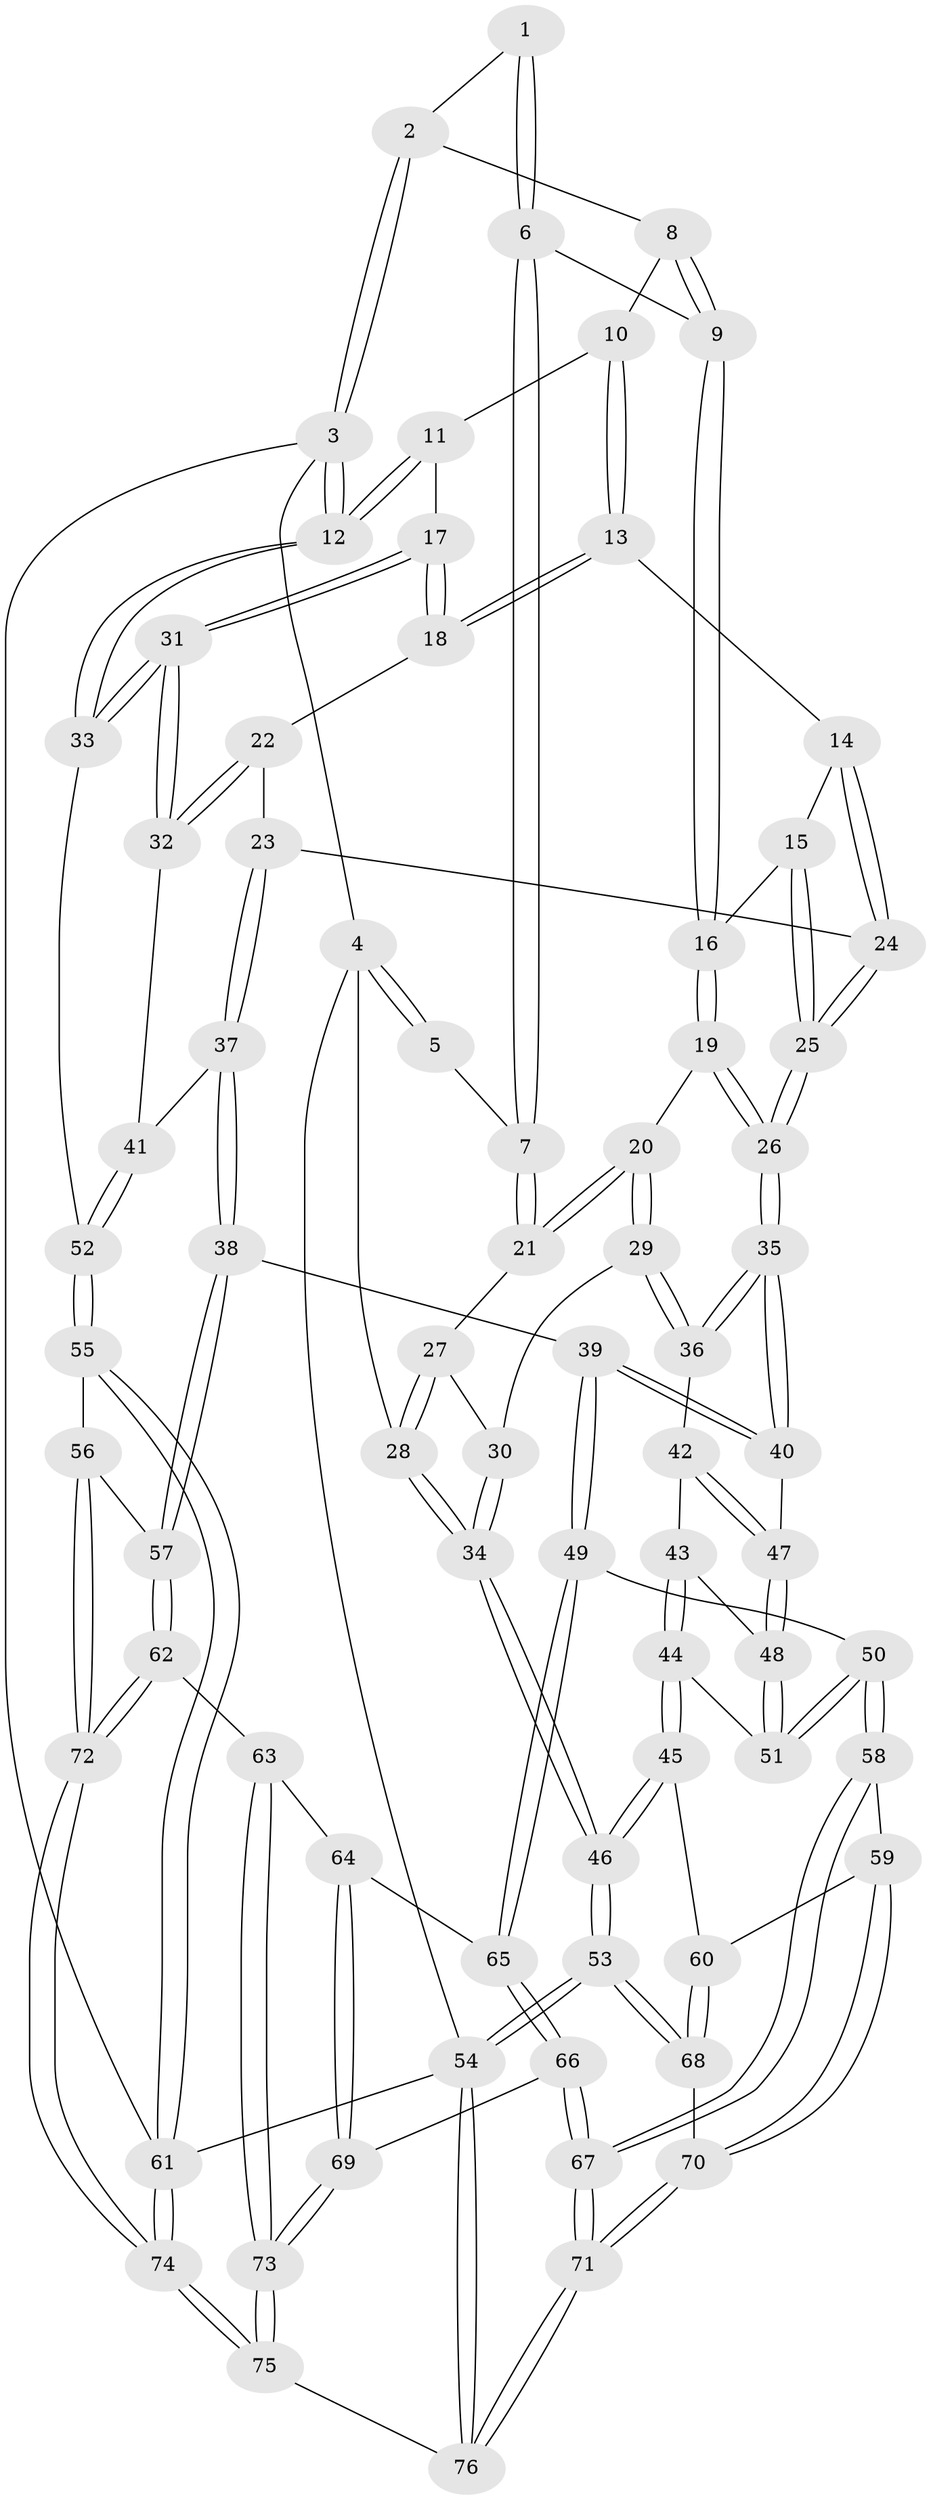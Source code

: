 // Generated by graph-tools (version 1.1) at 2025/27/03/09/25 03:27:03]
// undirected, 76 vertices, 187 edges
graph export_dot {
graph [start="1"]
  node [color=gray90,style=filled];
  1 [pos="+0.44990035451561183+0"];
  2 [pos="+0.6117896201495604+0"];
  3 [pos="+1+0"];
  4 [pos="+0+0"];
  5 [pos="+0.04060206196955662+0"];
  6 [pos="+0.3374204905383189+0.11480634257654793"];
  7 [pos="+0.21382401128032968+0.1770061099624387"];
  8 [pos="+0.637470742682783+0"];
  9 [pos="+0.47072420970059153+0.14605026015802317"];
  10 [pos="+0.6701279106049731+0.02765534385136899"];
  11 [pos="+0.9383850898219634+0.04145289927853842"];
  12 [pos="+1+0"];
  13 [pos="+0.6805240527738807+0.05540186040510242"];
  14 [pos="+0.6259552548072868+0.19846370828532825"];
  15 [pos="+0.4983081197950317+0.23517279541910263"];
  16 [pos="+0.47733231507532203+0.19648526542904673"];
  17 [pos="+0.8586929337613881+0.2455780042771282"];
  18 [pos="+0.8549027205484458+0.24490224718505635"];
  19 [pos="+0.32228779818622916+0.2786742253738428"];
  20 [pos="+0.2202926031577601+0.2608637570789957"];
  21 [pos="+0.20517128377273025+0.2044947072494525"];
  22 [pos="+0.7790851055057189+0.2942075604264411"];
  23 [pos="+0.6477243030031461+0.3360630221392376"];
  24 [pos="+0.6421109251464532+0.33379051792674413"];
  25 [pos="+0.5090414440371429+0.350841656010835"];
  26 [pos="+0.4940949098380728+0.36600905110491366"];
  27 [pos="+0.06709626116556443+0.2000720195484402"];
  28 [pos="+0+0.1192028824000703"];
  29 [pos="+0.20841069553778288+0.3157918441947458"];
  30 [pos="+0.0014357861473798723+0.35660222066701414"];
  31 [pos="+1+0.3816498264829529"];
  32 [pos="+0.7656252878528895+0.41923785799000646"];
  33 [pos="+1+0.4053752080701685"];
  34 [pos="+0+0.46392392080394684"];
  35 [pos="+0.47812798559471276+0.4239526795912855"];
  36 [pos="+0.2084200301738828+0.3159244255483979"];
  37 [pos="+0.6966559717503035+0.5185196130083847"];
  38 [pos="+0.6280796348025182+0.6226781856765812"];
  39 [pos="+0.5813653019144689+0.6081210533786927"];
  40 [pos="+0.4689946112281488+0.4669225352570142"];
  41 [pos="+0.7315786866409152+0.5039479438352726"];
  42 [pos="+0.20905428675306703+0.34030265043398344"];
  43 [pos="+0.163461776613127+0.43035270920927726"];
  44 [pos="+0.007967422678240842+0.5836828463094481"];
  45 [pos="+0+0.6032329343390397"];
  46 [pos="+0+0.5785597232202625"];
  47 [pos="+0.36261398518236454+0.4922895549354708"];
  48 [pos="+0.29463418882769565+0.5988660588809788"];
  49 [pos="+0.38558193364691995+0.7120431631730657"];
  50 [pos="+0.3135040151333246+0.6695960165749529"];
  51 [pos="+0.29229041507520476+0.6077259146233635"];
  52 [pos="+1+0.4774030527877607"];
  53 [pos="+0+1"];
  54 [pos="+0+1"];
  55 [pos="+1+0.5827737244734659"];
  56 [pos="+0.9145692252912634+0.701521034638737"];
  57 [pos="+0.6719767354915234+0.6948738674493129"];
  58 [pos="+0.19521966173802152+0.7634013743711114"];
  59 [pos="+0.09618966461300334+0.7378534957015233"];
  60 [pos="+0.05333327140435624+0.7015669229816307"];
  61 [pos="+1+1"];
  62 [pos="+0.6612165780636476+0.7468283043706273"];
  63 [pos="+0.5669757077727214+0.8096269418839335"];
  64 [pos="+0.4831111368772517+0.8049326256596043"];
  65 [pos="+0.3870404175453916+0.7220282133699052"];
  66 [pos="+0.35500296730525027+0.8569532128984535"];
  67 [pos="+0.25634429147658694+0.9293827815552658"];
  68 [pos="+0+0.9234767861200333"];
  69 [pos="+0.44626197911979765+0.8943445654089551"];
  70 [pos="+0.08711879873523778+0.9133456159343678"];
  71 [pos="+0.2320458399898551+0.9966943547545856"];
  72 [pos="+0.8094395719625109+1"];
  73 [pos="+0.5027043151264471+0.9568986185654771"];
  74 [pos="+0.810988752585215+1"];
  75 [pos="+0.5650091258126716+1"];
  76 [pos="+0.2690081744400793+1"];
  1 -- 2;
  1 -- 6;
  1 -- 6;
  2 -- 3;
  2 -- 3;
  2 -- 8;
  3 -- 4;
  3 -- 12;
  3 -- 12;
  3 -- 61;
  4 -- 5;
  4 -- 5;
  4 -- 28;
  4 -- 54;
  5 -- 7;
  6 -- 7;
  6 -- 7;
  6 -- 9;
  7 -- 21;
  7 -- 21;
  8 -- 9;
  8 -- 9;
  8 -- 10;
  9 -- 16;
  9 -- 16;
  10 -- 11;
  10 -- 13;
  10 -- 13;
  11 -- 12;
  11 -- 12;
  11 -- 17;
  12 -- 33;
  12 -- 33;
  13 -- 14;
  13 -- 18;
  13 -- 18;
  14 -- 15;
  14 -- 24;
  14 -- 24;
  15 -- 16;
  15 -- 25;
  15 -- 25;
  16 -- 19;
  16 -- 19;
  17 -- 18;
  17 -- 18;
  17 -- 31;
  17 -- 31;
  18 -- 22;
  19 -- 20;
  19 -- 26;
  19 -- 26;
  20 -- 21;
  20 -- 21;
  20 -- 29;
  20 -- 29;
  21 -- 27;
  22 -- 23;
  22 -- 32;
  22 -- 32;
  23 -- 24;
  23 -- 37;
  23 -- 37;
  24 -- 25;
  24 -- 25;
  25 -- 26;
  25 -- 26;
  26 -- 35;
  26 -- 35;
  27 -- 28;
  27 -- 28;
  27 -- 30;
  28 -- 34;
  28 -- 34;
  29 -- 30;
  29 -- 36;
  29 -- 36;
  30 -- 34;
  30 -- 34;
  31 -- 32;
  31 -- 32;
  31 -- 33;
  31 -- 33;
  32 -- 41;
  33 -- 52;
  34 -- 46;
  34 -- 46;
  35 -- 36;
  35 -- 36;
  35 -- 40;
  35 -- 40;
  36 -- 42;
  37 -- 38;
  37 -- 38;
  37 -- 41;
  38 -- 39;
  38 -- 57;
  38 -- 57;
  39 -- 40;
  39 -- 40;
  39 -- 49;
  39 -- 49;
  40 -- 47;
  41 -- 52;
  41 -- 52;
  42 -- 43;
  42 -- 47;
  42 -- 47;
  43 -- 44;
  43 -- 44;
  43 -- 48;
  44 -- 45;
  44 -- 45;
  44 -- 51;
  45 -- 46;
  45 -- 46;
  45 -- 60;
  46 -- 53;
  46 -- 53;
  47 -- 48;
  47 -- 48;
  48 -- 51;
  48 -- 51;
  49 -- 50;
  49 -- 65;
  49 -- 65;
  50 -- 51;
  50 -- 51;
  50 -- 58;
  50 -- 58;
  52 -- 55;
  52 -- 55;
  53 -- 54;
  53 -- 54;
  53 -- 68;
  53 -- 68;
  54 -- 76;
  54 -- 76;
  54 -- 61;
  55 -- 56;
  55 -- 61;
  55 -- 61;
  56 -- 57;
  56 -- 72;
  56 -- 72;
  57 -- 62;
  57 -- 62;
  58 -- 59;
  58 -- 67;
  58 -- 67;
  59 -- 60;
  59 -- 70;
  59 -- 70;
  60 -- 68;
  60 -- 68;
  61 -- 74;
  61 -- 74;
  62 -- 63;
  62 -- 72;
  62 -- 72;
  63 -- 64;
  63 -- 73;
  63 -- 73;
  64 -- 65;
  64 -- 69;
  64 -- 69;
  65 -- 66;
  65 -- 66;
  66 -- 67;
  66 -- 67;
  66 -- 69;
  67 -- 71;
  67 -- 71;
  68 -- 70;
  69 -- 73;
  69 -- 73;
  70 -- 71;
  70 -- 71;
  71 -- 76;
  71 -- 76;
  72 -- 74;
  72 -- 74;
  73 -- 75;
  73 -- 75;
  74 -- 75;
  74 -- 75;
  75 -- 76;
}
